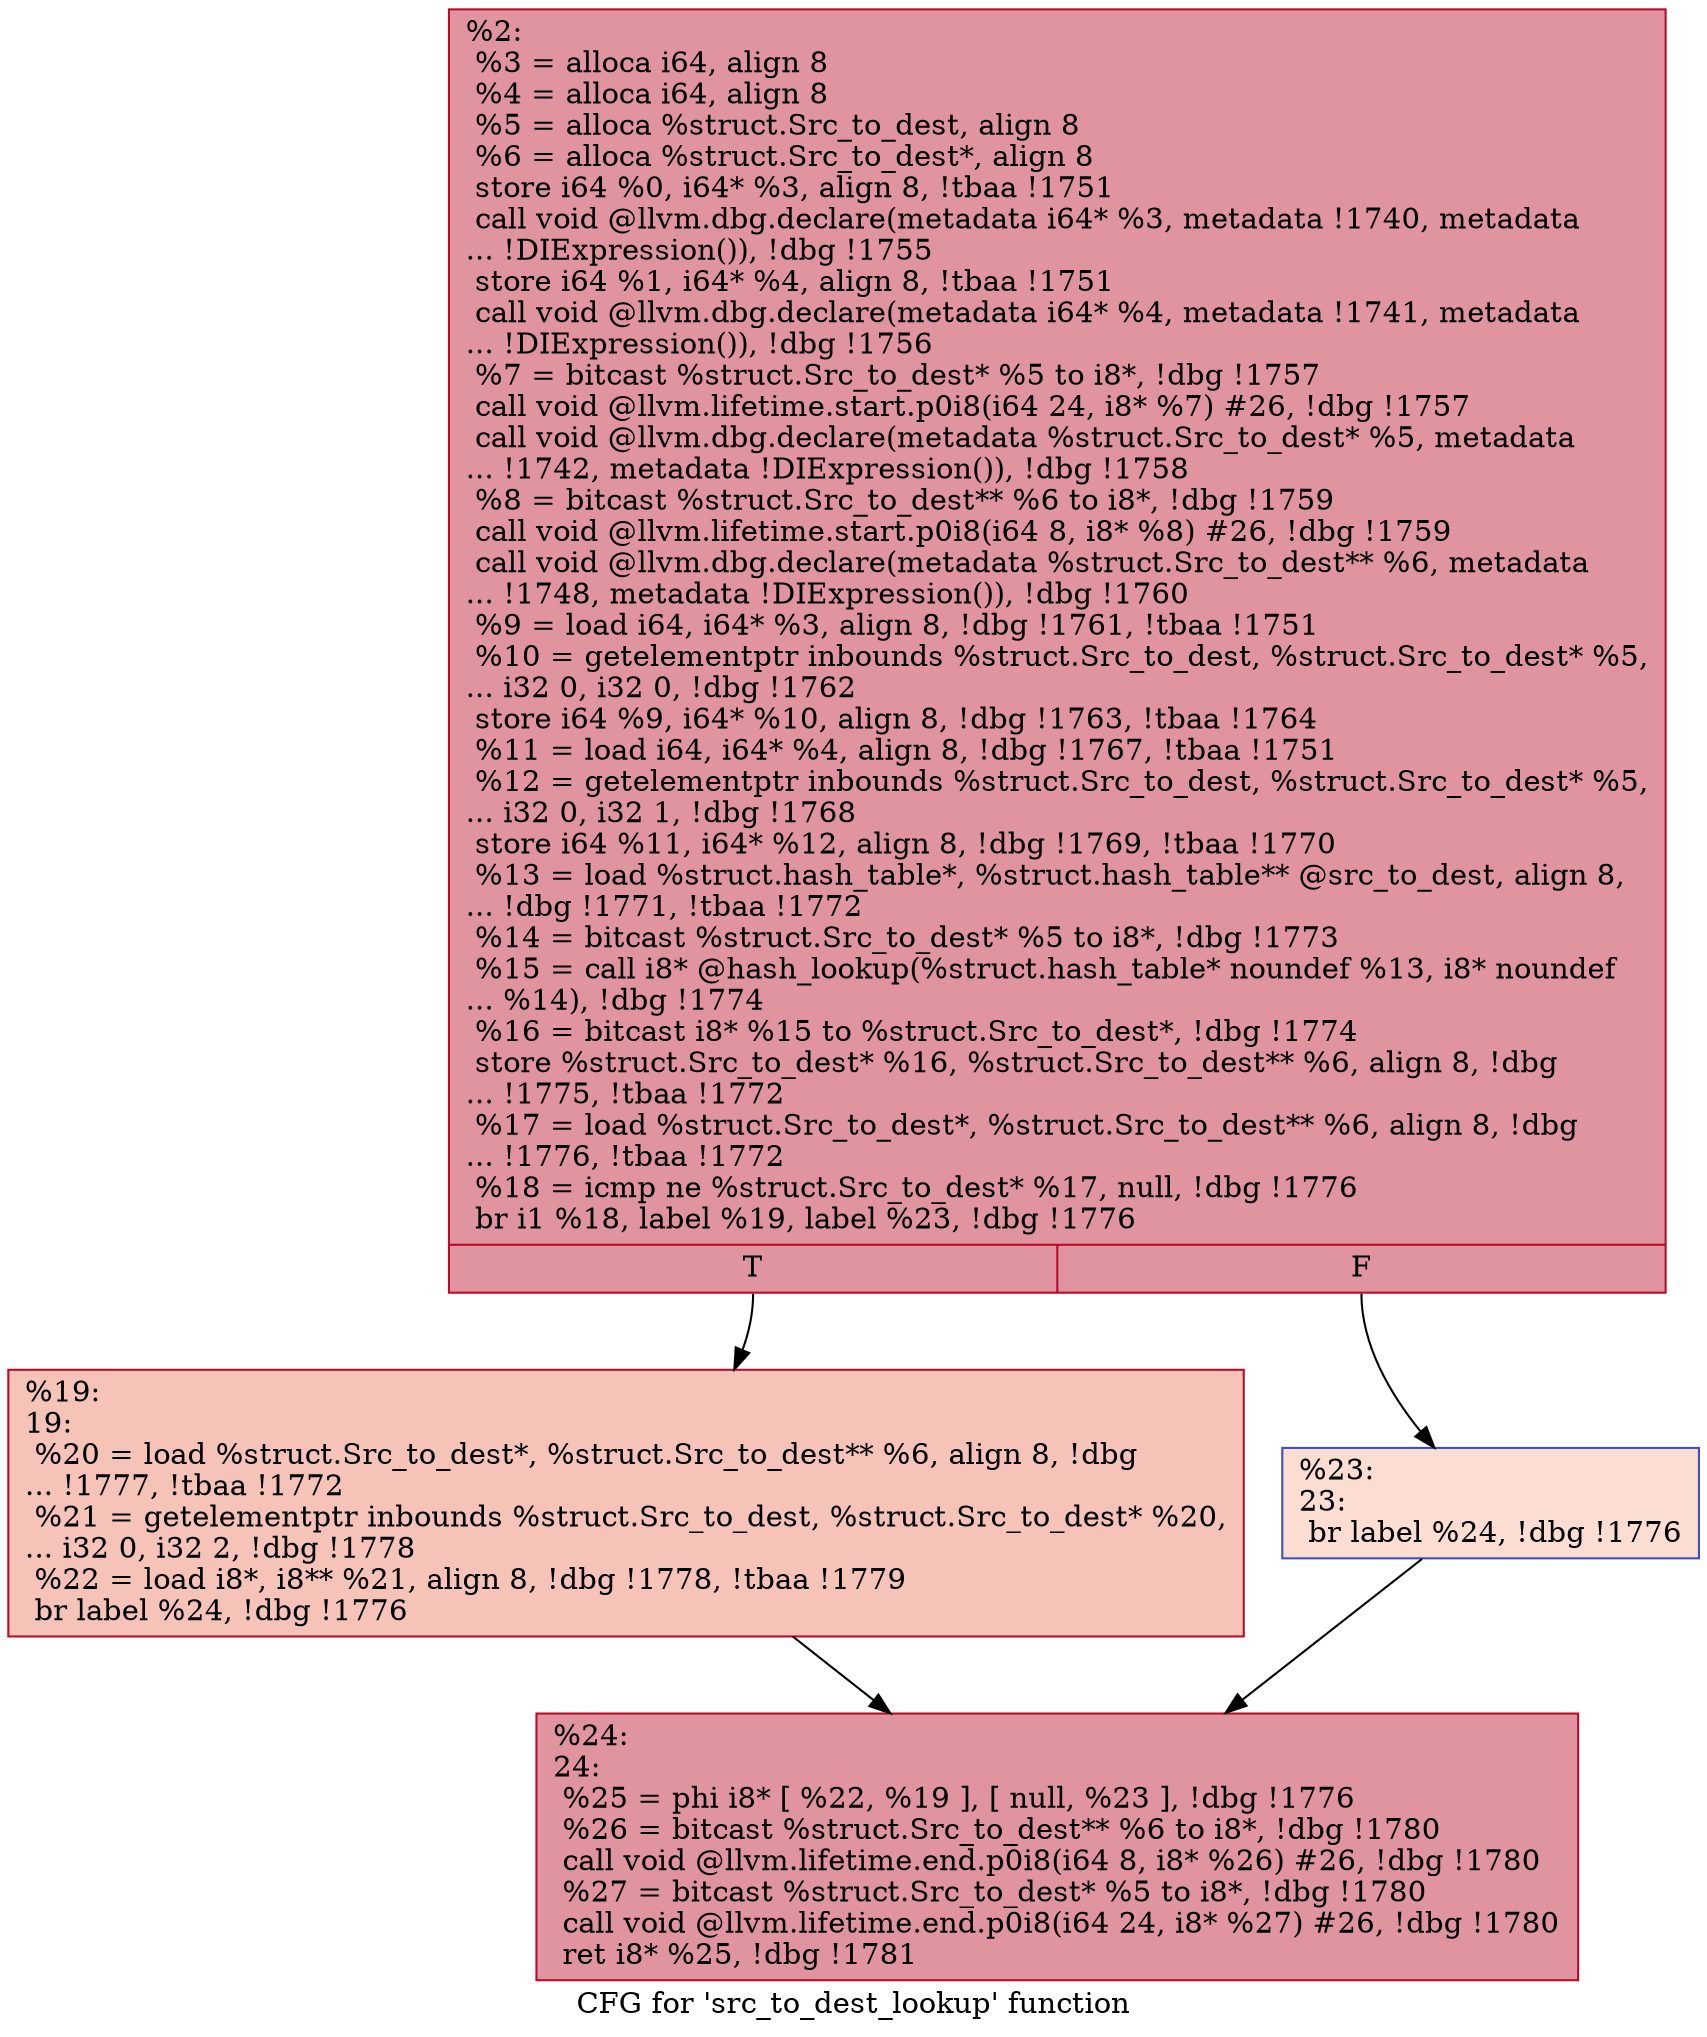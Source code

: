 digraph "CFG for 'src_to_dest_lookup' function" {
	label="CFG for 'src_to_dest_lookup' function";

	Node0x18a3310 [shape=record,color="#b70d28ff", style=filled, fillcolor="#b70d2870",label="{%2:\l  %3 = alloca i64, align 8\l  %4 = alloca i64, align 8\l  %5 = alloca %struct.Src_to_dest, align 8\l  %6 = alloca %struct.Src_to_dest*, align 8\l  store i64 %0, i64* %3, align 8, !tbaa !1751\l  call void @llvm.dbg.declare(metadata i64* %3, metadata !1740, metadata\l... !DIExpression()), !dbg !1755\l  store i64 %1, i64* %4, align 8, !tbaa !1751\l  call void @llvm.dbg.declare(metadata i64* %4, metadata !1741, metadata\l... !DIExpression()), !dbg !1756\l  %7 = bitcast %struct.Src_to_dest* %5 to i8*, !dbg !1757\l  call void @llvm.lifetime.start.p0i8(i64 24, i8* %7) #26, !dbg !1757\l  call void @llvm.dbg.declare(metadata %struct.Src_to_dest* %5, metadata\l... !1742, metadata !DIExpression()), !dbg !1758\l  %8 = bitcast %struct.Src_to_dest** %6 to i8*, !dbg !1759\l  call void @llvm.lifetime.start.p0i8(i64 8, i8* %8) #26, !dbg !1759\l  call void @llvm.dbg.declare(metadata %struct.Src_to_dest** %6, metadata\l... !1748, metadata !DIExpression()), !dbg !1760\l  %9 = load i64, i64* %3, align 8, !dbg !1761, !tbaa !1751\l  %10 = getelementptr inbounds %struct.Src_to_dest, %struct.Src_to_dest* %5,\l... i32 0, i32 0, !dbg !1762\l  store i64 %9, i64* %10, align 8, !dbg !1763, !tbaa !1764\l  %11 = load i64, i64* %4, align 8, !dbg !1767, !tbaa !1751\l  %12 = getelementptr inbounds %struct.Src_to_dest, %struct.Src_to_dest* %5,\l... i32 0, i32 1, !dbg !1768\l  store i64 %11, i64* %12, align 8, !dbg !1769, !tbaa !1770\l  %13 = load %struct.hash_table*, %struct.hash_table** @src_to_dest, align 8,\l... !dbg !1771, !tbaa !1772\l  %14 = bitcast %struct.Src_to_dest* %5 to i8*, !dbg !1773\l  %15 = call i8* @hash_lookup(%struct.hash_table* noundef %13, i8* noundef\l... %14), !dbg !1774\l  %16 = bitcast i8* %15 to %struct.Src_to_dest*, !dbg !1774\l  store %struct.Src_to_dest* %16, %struct.Src_to_dest** %6, align 8, !dbg\l... !1775, !tbaa !1772\l  %17 = load %struct.Src_to_dest*, %struct.Src_to_dest** %6, align 8, !dbg\l... !1776, !tbaa !1772\l  %18 = icmp ne %struct.Src_to_dest* %17, null, !dbg !1776\l  br i1 %18, label %19, label %23, !dbg !1776\l|{<s0>T|<s1>F}}"];
	Node0x18a3310:s0 -> Node0x18a3390;
	Node0x18a3310:s1 -> Node0x18a33e0;
	Node0x18a3390 [shape=record,color="#b70d28ff", style=filled, fillcolor="#e8765c70",label="{%19:\l19:                                               \l  %20 = load %struct.Src_to_dest*, %struct.Src_to_dest** %6, align 8, !dbg\l... !1777, !tbaa !1772\l  %21 = getelementptr inbounds %struct.Src_to_dest, %struct.Src_to_dest* %20,\l... i32 0, i32 2, !dbg !1778\l  %22 = load i8*, i8** %21, align 8, !dbg !1778, !tbaa !1779\l  br label %24, !dbg !1776\l}"];
	Node0x18a3390 -> Node0x18a3430;
	Node0x18a33e0 [shape=record,color="#3d50c3ff", style=filled, fillcolor="#f7b39670",label="{%23:\l23:                                               \l  br label %24, !dbg !1776\l}"];
	Node0x18a33e0 -> Node0x18a3430;
	Node0x18a3430 [shape=record,color="#b70d28ff", style=filled, fillcolor="#b70d2870",label="{%24:\l24:                                               \l  %25 = phi i8* [ %22, %19 ], [ null, %23 ], !dbg !1776\l  %26 = bitcast %struct.Src_to_dest** %6 to i8*, !dbg !1780\l  call void @llvm.lifetime.end.p0i8(i64 8, i8* %26) #26, !dbg !1780\l  %27 = bitcast %struct.Src_to_dest* %5 to i8*, !dbg !1780\l  call void @llvm.lifetime.end.p0i8(i64 24, i8* %27) #26, !dbg !1780\l  ret i8* %25, !dbg !1781\l}"];
}
